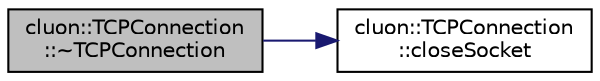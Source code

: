 digraph "cluon::TCPConnection::~TCPConnection"
{
 // LATEX_PDF_SIZE
  edge [fontname="Helvetica",fontsize="10",labelfontname="Helvetica",labelfontsize="10"];
  node [fontname="Helvetica",fontsize="10",shape=record];
  rankdir="LR";
  Node1 [label="cluon::TCPConnection\l::~TCPConnection",height=0.2,width=0.4,color="black", fillcolor="grey75", style="filled", fontcolor="black",tooltip=" "];
  Node1 -> Node2 [color="midnightblue",fontsize="10",style="solid",fontname="Helvetica"];
  Node2 [label="cluon::TCPConnection\l::closeSocket",height=0.2,width=0.4,color="black", fillcolor="white", style="filled",URL="$classcluon_1_1TCPConnection.html#a8004d758f81d2ad72546920ce47ff743",tooltip=" "];
}
